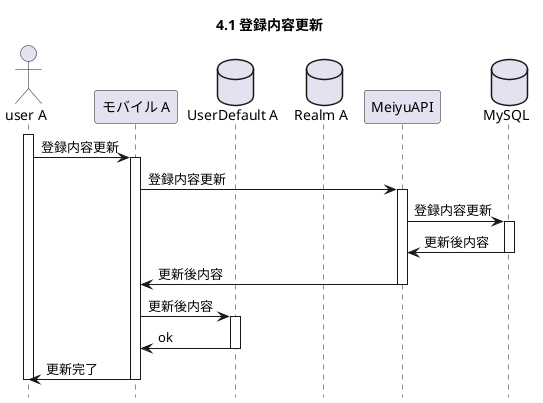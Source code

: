 @startuml
title 4.1 登録内容更新
hide footbox

actor "user A" as user_a
participant "モバイル A" as mobile_a
database "UserDefault A" as user_default_a
database "Realm A" as realm_a
participant "MeiyuAPI" as meiyu_api
database "MySQL" as mysql

activate user_a
user_a -> mobile_a : 登録内容更新

activate mobile_a
mobile_a -> meiyu_api : 登録内容更新

activate meiyu_api
meiyu_api -> mysql : 登録内容更新

activate mysql
mysql -> meiyu_api : 更新後内容

deactivate mysql

meiyu_api -> mobile_a : 更新後内容

deactivate meiyu_api

mobile_a -> user_default_a : 更新後内容

activate user_default_a
user_default_a -> mobile_a : ok

deactivate user_default_a

mobile_a -> user_a : 更新完了

deactivate mobile_a
deactivate user_a

@enduml